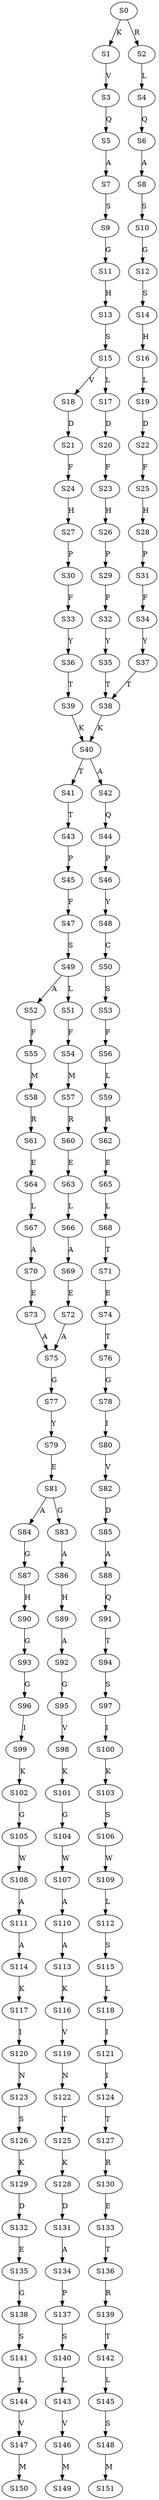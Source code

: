 strict digraph  {
	S0 -> S1 [ label = K ];
	S0 -> S2 [ label = R ];
	S1 -> S3 [ label = V ];
	S2 -> S4 [ label = L ];
	S3 -> S5 [ label = Q ];
	S4 -> S6 [ label = Q ];
	S5 -> S7 [ label = A ];
	S6 -> S8 [ label = A ];
	S7 -> S9 [ label = S ];
	S8 -> S10 [ label = S ];
	S9 -> S11 [ label = G ];
	S10 -> S12 [ label = G ];
	S11 -> S13 [ label = H ];
	S12 -> S14 [ label = S ];
	S13 -> S15 [ label = S ];
	S14 -> S16 [ label = H ];
	S15 -> S17 [ label = L ];
	S15 -> S18 [ label = V ];
	S16 -> S19 [ label = L ];
	S17 -> S20 [ label = D ];
	S18 -> S21 [ label = D ];
	S19 -> S22 [ label = D ];
	S20 -> S23 [ label = F ];
	S21 -> S24 [ label = F ];
	S22 -> S25 [ label = F ];
	S23 -> S26 [ label = H ];
	S24 -> S27 [ label = H ];
	S25 -> S28 [ label = H ];
	S26 -> S29 [ label = P ];
	S27 -> S30 [ label = P ];
	S28 -> S31 [ label = P ];
	S29 -> S32 [ label = F ];
	S30 -> S33 [ label = F ];
	S31 -> S34 [ label = F ];
	S32 -> S35 [ label = Y ];
	S33 -> S36 [ label = Y ];
	S34 -> S37 [ label = Y ];
	S35 -> S38 [ label = T ];
	S36 -> S39 [ label = T ];
	S37 -> S38 [ label = T ];
	S38 -> S40 [ label = K ];
	S39 -> S40 [ label = K ];
	S40 -> S41 [ label = T ];
	S40 -> S42 [ label = A ];
	S41 -> S43 [ label = T ];
	S42 -> S44 [ label = Q ];
	S43 -> S45 [ label = P ];
	S44 -> S46 [ label = P ];
	S45 -> S47 [ label = F ];
	S46 -> S48 [ label = Y ];
	S47 -> S49 [ label = S ];
	S48 -> S50 [ label = C ];
	S49 -> S51 [ label = L ];
	S49 -> S52 [ label = A ];
	S50 -> S53 [ label = S ];
	S51 -> S54 [ label = F ];
	S52 -> S55 [ label = F ];
	S53 -> S56 [ label = F ];
	S54 -> S57 [ label = M ];
	S55 -> S58 [ label = M ];
	S56 -> S59 [ label = L ];
	S57 -> S60 [ label = R ];
	S58 -> S61 [ label = R ];
	S59 -> S62 [ label = R ];
	S60 -> S63 [ label = E ];
	S61 -> S64 [ label = E ];
	S62 -> S65 [ label = E ];
	S63 -> S66 [ label = L ];
	S64 -> S67 [ label = L ];
	S65 -> S68 [ label = L ];
	S66 -> S69 [ label = A ];
	S67 -> S70 [ label = A ];
	S68 -> S71 [ label = T ];
	S69 -> S72 [ label = E ];
	S70 -> S73 [ label = E ];
	S71 -> S74 [ label = E ];
	S72 -> S75 [ label = A ];
	S73 -> S75 [ label = A ];
	S74 -> S76 [ label = T ];
	S75 -> S77 [ label = G ];
	S76 -> S78 [ label = G ];
	S77 -> S79 [ label = Y ];
	S78 -> S80 [ label = I ];
	S79 -> S81 [ label = E ];
	S80 -> S82 [ label = V ];
	S81 -> S83 [ label = G ];
	S81 -> S84 [ label = A ];
	S82 -> S85 [ label = D ];
	S83 -> S86 [ label = A ];
	S84 -> S87 [ label = G ];
	S85 -> S88 [ label = A ];
	S86 -> S89 [ label = H ];
	S87 -> S90 [ label = H ];
	S88 -> S91 [ label = Q ];
	S89 -> S92 [ label = A ];
	S90 -> S93 [ label = G ];
	S91 -> S94 [ label = T ];
	S92 -> S95 [ label = G ];
	S93 -> S96 [ label = G ];
	S94 -> S97 [ label = S ];
	S95 -> S98 [ label = V ];
	S96 -> S99 [ label = I ];
	S97 -> S100 [ label = I ];
	S98 -> S101 [ label = K ];
	S99 -> S102 [ label = K ];
	S100 -> S103 [ label = K ];
	S101 -> S104 [ label = G ];
	S102 -> S105 [ label = G ];
	S103 -> S106 [ label = S ];
	S104 -> S107 [ label = W ];
	S105 -> S108 [ label = W ];
	S106 -> S109 [ label = W ];
	S107 -> S110 [ label = A ];
	S108 -> S111 [ label = A ];
	S109 -> S112 [ label = L ];
	S110 -> S113 [ label = A ];
	S111 -> S114 [ label = A ];
	S112 -> S115 [ label = S ];
	S113 -> S116 [ label = K ];
	S114 -> S117 [ label = K ];
	S115 -> S118 [ label = L ];
	S116 -> S119 [ label = V ];
	S117 -> S120 [ label = I ];
	S118 -> S121 [ label = I ];
	S119 -> S122 [ label = N ];
	S120 -> S123 [ label = N ];
	S121 -> S124 [ label = I ];
	S122 -> S125 [ label = T ];
	S123 -> S126 [ label = S ];
	S124 -> S127 [ label = T ];
	S125 -> S128 [ label = K ];
	S126 -> S129 [ label = K ];
	S127 -> S130 [ label = R ];
	S128 -> S131 [ label = D ];
	S129 -> S132 [ label = D ];
	S130 -> S133 [ label = E ];
	S131 -> S134 [ label = A ];
	S132 -> S135 [ label = E ];
	S133 -> S136 [ label = T ];
	S134 -> S137 [ label = P ];
	S135 -> S138 [ label = G ];
	S136 -> S139 [ label = R ];
	S137 -> S140 [ label = S ];
	S138 -> S141 [ label = S ];
	S139 -> S142 [ label = T ];
	S140 -> S143 [ label = L ];
	S141 -> S144 [ label = L ];
	S142 -> S145 [ label = L ];
	S143 -> S146 [ label = V ];
	S144 -> S147 [ label = V ];
	S145 -> S148 [ label = S ];
	S146 -> S149 [ label = M ];
	S147 -> S150 [ label = M ];
	S148 -> S151 [ label = M ];
}
